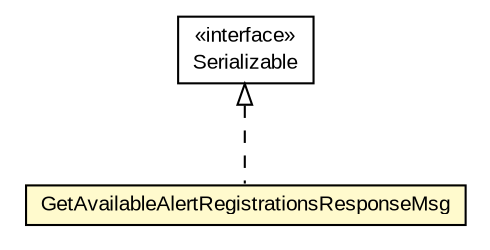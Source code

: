 #!/usr/local/bin/dot
#
# Class diagram 
# Generated by UMLGraph version R5_6-24-gf6e263 (http://www.umlgraph.org/)
#

digraph G {
	edge [fontname="arial",fontsize=10,labelfontname="arial",labelfontsize=10];
	node [fontname="arial",fontsize=10,shape=plaintext];
	nodesep=0.25;
	ranksep=0.5;
	// org.miloss.fgsms.services.interfaces.policyconfiguration.GetAvailableAlertRegistrationsResponseMsg
	c139212 [label=<<table title="org.miloss.fgsms.services.interfaces.policyconfiguration.GetAvailableAlertRegistrationsResponseMsg" border="0" cellborder="1" cellspacing="0" cellpadding="2" port="p" bgcolor="lemonChiffon" href="./GetAvailableAlertRegistrationsResponseMsg.html">
		<tr><td><table border="0" cellspacing="0" cellpadding="1">
<tr><td align="center" balign="center"> GetAvailableAlertRegistrationsResponseMsg </td></tr>
		</table></td></tr>
		</table>>, URL="./GetAvailableAlertRegistrationsResponseMsg.html", fontname="arial", fontcolor="black", fontsize=10.0];
	//org.miloss.fgsms.services.interfaces.policyconfiguration.GetAvailableAlertRegistrationsResponseMsg implements java.io.Serializable
	c139450:p -> c139212:p [dir=back,arrowtail=empty,style=dashed];
	// java.io.Serializable
	c139450 [label=<<table title="java.io.Serializable" border="0" cellborder="1" cellspacing="0" cellpadding="2" port="p" href="http://java.sun.com/j2se/1.4.2/docs/api/java/io/Serializable.html">
		<tr><td><table border="0" cellspacing="0" cellpadding="1">
<tr><td align="center" balign="center"> &#171;interface&#187; </td></tr>
<tr><td align="center" balign="center"> Serializable </td></tr>
		</table></td></tr>
		</table>>, URL="http://java.sun.com/j2se/1.4.2/docs/api/java/io/Serializable.html", fontname="arial", fontcolor="black", fontsize=10.0];
}

